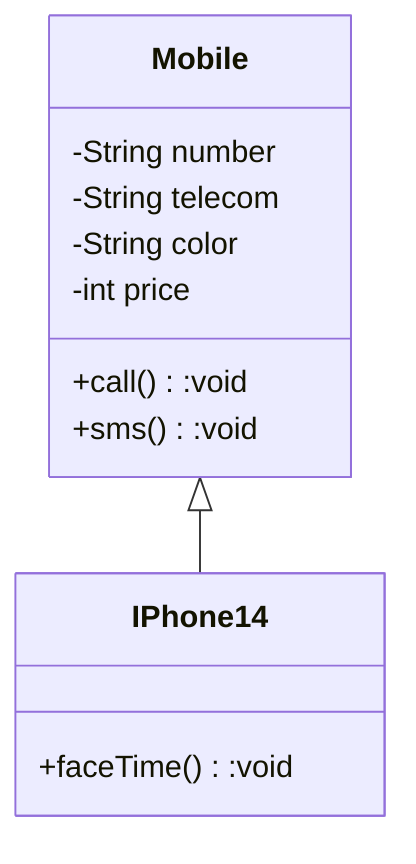 classDiagram 
    Mobile <|-- IPhone14

    class Mobile {
        -String number
        -String telecom
        -String color
        -int price
        +call():void
        +sms():void
    }
    class IPhone14 {
        +faceTime():void
    }